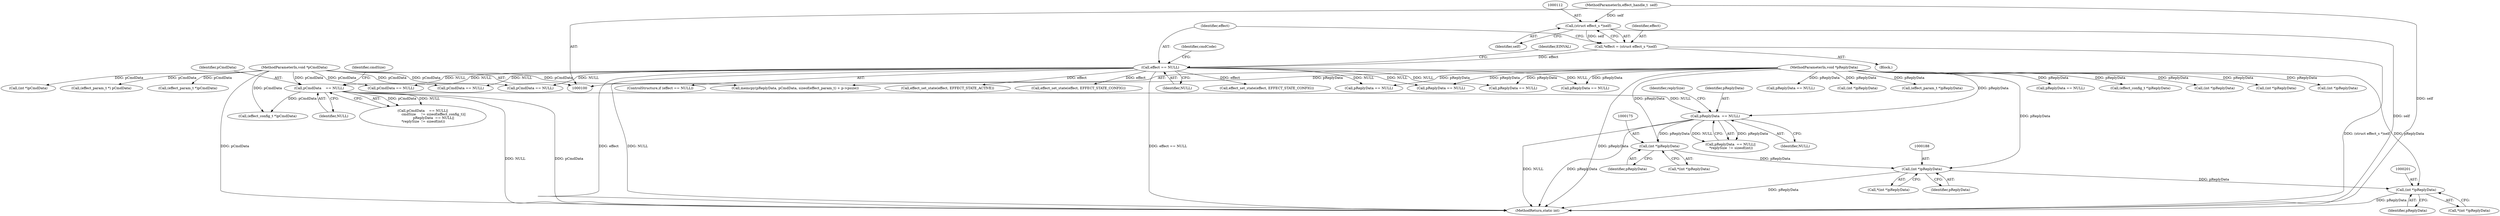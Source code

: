 digraph "0_Android_073a80800f341325932c66818ce4302b312909a4_0@pointer" {
"1000200" [label="(Call,(int *)pReplyData)"];
"1000187" [label="(Call,(int *)pReplyData)"];
"1000174" [label="(Call,(int *)pReplyData)"];
"1000158" [label="(Call,pReplyData  == NULL)"];
"1000106" [label="(MethodParameterIn,void *pReplyData)"];
"1000149" [label="(Call,pCmdData    == NULL)"];
"1000104" [label="(MethodParameterIn,void *pCmdData)"];
"1000115" [label="(Call,effect == NULL)"];
"1000109" [label="(Call,*effect = (struct effect_s *)self)"];
"1000111" [label="(Call,(struct effect_s *)self)"];
"1000101" [label="(MethodParameterIn,effect_handle_t  self)"];
"1000210" [label="(Call,pReplyData == NULL)"];
"1000116" [label="(Identifier,effect)"];
"1000200" [label="(Call,(int *)pReplyData)"];
"1000181" [label="(Call,(effect_config_t *)pCmdData)"];
"1000114" [label="(ControlStructure,if (effect == NULL))"];
"1000249" [label="(Call,pReplyData == NULL)"];
"1000163" [label="(Identifier,replySize)"];
"1000370" [label="(Call,effect_set_state(effect, EFFECT_STATE_ACTIVE))"];
"1000107" [label="(Block,)"];
"1000228" [label="(Call,(effect_config_t *)pReplyData)"];
"1000127" [label="(Call,pReplyData == NULL)"];
"1000324" [label="(Call,(effect_param_t *) pCmdData)"];
"1000342" [label="(Call,(int *)pReplyData)"];
"1000159" [label="(Identifier,pReplyData)"];
"1000149" [label="(Call,pCmdData    == NULL)"];
"1000406" [label="(Call,pCmdData == NULL)"];
"1000351" [label="(Call,pReplyData == NULL)"];
"1000377" [label="(Call,pReplyData == NULL)"];
"1000474" [label="(MethodReturn,static int)"];
"1000186" [label="(Call,*(int *)pReplyData)"];
"1000393" [label="(Call,(int *)pReplyData)"];
"1000110" [label="(Identifier,effect)"];
"1000296" [label="(Call,pCmdData == NULL)"];
"1000187" [label="(Call,(int *)pReplyData)"];
"1000106" [label="(MethodParameterIn,void *pReplyData)"];
"1000120" [label="(Identifier,EINVAL)"];
"1000396" [label="(Call,effect_set_state(effect, EFFECT_STATE_CONFIG))"];
"1000140" [label="(Call,(int *)pReplyData)"];
"1000199" [label="(Call,*(int *)pReplyData)"];
"1000202" [label="(Identifier,pReplyData)"];
"1000271" [label="(Call,memcpy(pReplyData, pCmdData, sizeof(effect_param_t) + p->psize))"];
"1000158" [label="(Call,pReplyData  == NULL)"];
"1000151" [label="(Identifier,NULL)"];
"1000176" [label="(Identifier,pReplyData)"];
"1000150" [label="(Identifier,pCmdData)"];
"1000101" [label="(MethodParameterIn,effect_handle_t  self)"];
"1000117" [label="(Identifier,NULL)"];
"1000464" [label="(Call,(int *)pCmdData)"];
"1000203" [label="(Call,effect_set_state(effect, EFFECT_STATE_CONFIG))"];
"1000154" [label="(Identifier,cmdSize)"];
"1000122" [label="(Identifier,cmdCode)"];
"1000307" [label="(Call,pReplyData == NULL)"];
"1000148" [label="(Call,pCmdData    == NULL||\n                    cmdSize     != sizeof(effect_config_t)||\n                    pReplyData  == NULL||\n *replySize  != sizeof(int))"];
"1000109" [label="(Call,*effect = (struct effect_s *)self)"];
"1000174" [label="(Call,(int *)pReplyData)"];
"1000367" [label="(Call,(int *)pReplyData)"];
"1000268" [label="(Call,(effect_param_t *)pCmdData)"];
"1000238" [label="(Call,pCmdData == NULL)"];
"1000173" [label="(Call,*(int *)pReplyData)"];
"1000104" [label="(MethodParameterIn,void *pCmdData)"];
"1000115" [label="(Call,effect == NULL)"];
"1000157" [label="(Call,pReplyData  == NULL||\n *replySize  != sizeof(int))"];
"1000111" [label="(Call,(struct effect_s *)self)"];
"1000189" [label="(Identifier,pReplyData)"];
"1000113" [label="(Identifier,self)"];
"1000160" [label="(Identifier,NULL)"];
"1000282" [label="(Call,(effect_param_t *)pReplyData)"];
"1000200" -> "1000199"  [label="AST: "];
"1000200" -> "1000202"  [label="CFG: "];
"1000201" -> "1000200"  [label="AST: "];
"1000202" -> "1000200"  [label="AST: "];
"1000199" -> "1000200"  [label="CFG: "];
"1000200" -> "1000474"  [label="DDG: pReplyData"];
"1000187" -> "1000200"  [label="DDG: pReplyData"];
"1000106" -> "1000200"  [label="DDG: pReplyData"];
"1000187" -> "1000186"  [label="AST: "];
"1000187" -> "1000189"  [label="CFG: "];
"1000188" -> "1000187"  [label="AST: "];
"1000189" -> "1000187"  [label="AST: "];
"1000186" -> "1000187"  [label="CFG: "];
"1000187" -> "1000474"  [label="DDG: pReplyData"];
"1000174" -> "1000187"  [label="DDG: pReplyData"];
"1000106" -> "1000187"  [label="DDG: pReplyData"];
"1000174" -> "1000173"  [label="AST: "];
"1000174" -> "1000176"  [label="CFG: "];
"1000175" -> "1000174"  [label="AST: "];
"1000176" -> "1000174"  [label="AST: "];
"1000173" -> "1000174"  [label="CFG: "];
"1000158" -> "1000174"  [label="DDG: pReplyData"];
"1000106" -> "1000174"  [label="DDG: pReplyData"];
"1000158" -> "1000157"  [label="AST: "];
"1000158" -> "1000160"  [label="CFG: "];
"1000159" -> "1000158"  [label="AST: "];
"1000160" -> "1000158"  [label="AST: "];
"1000163" -> "1000158"  [label="CFG: "];
"1000157" -> "1000158"  [label="CFG: "];
"1000158" -> "1000474"  [label="DDG: pReplyData"];
"1000158" -> "1000474"  [label="DDG: NULL"];
"1000158" -> "1000157"  [label="DDG: pReplyData"];
"1000158" -> "1000157"  [label="DDG: NULL"];
"1000106" -> "1000158"  [label="DDG: pReplyData"];
"1000149" -> "1000158"  [label="DDG: NULL"];
"1000106" -> "1000100"  [label="AST: "];
"1000106" -> "1000474"  [label="DDG: pReplyData"];
"1000106" -> "1000127"  [label="DDG: pReplyData"];
"1000106" -> "1000140"  [label="DDG: pReplyData"];
"1000106" -> "1000210"  [label="DDG: pReplyData"];
"1000106" -> "1000228"  [label="DDG: pReplyData"];
"1000106" -> "1000249"  [label="DDG: pReplyData"];
"1000106" -> "1000271"  [label="DDG: pReplyData"];
"1000106" -> "1000282"  [label="DDG: pReplyData"];
"1000106" -> "1000307"  [label="DDG: pReplyData"];
"1000106" -> "1000342"  [label="DDG: pReplyData"];
"1000106" -> "1000351"  [label="DDG: pReplyData"];
"1000106" -> "1000367"  [label="DDG: pReplyData"];
"1000106" -> "1000377"  [label="DDG: pReplyData"];
"1000106" -> "1000393"  [label="DDG: pReplyData"];
"1000149" -> "1000148"  [label="AST: "];
"1000149" -> "1000151"  [label="CFG: "];
"1000150" -> "1000149"  [label="AST: "];
"1000151" -> "1000149"  [label="AST: "];
"1000154" -> "1000149"  [label="CFG: "];
"1000148" -> "1000149"  [label="CFG: "];
"1000149" -> "1000474"  [label="DDG: NULL"];
"1000149" -> "1000474"  [label="DDG: pCmdData"];
"1000149" -> "1000148"  [label="DDG: pCmdData"];
"1000149" -> "1000148"  [label="DDG: NULL"];
"1000104" -> "1000149"  [label="DDG: pCmdData"];
"1000115" -> "1000149"  [label="DDG: NULL"];
"1000149" -> "1000181"  [label="DDG: pCmdData"];
"1000104" -> "1000100"  [label="AST: "];
"1000104" -> "1000474"  [label="DDG: pCmdData"];
"1000104" -> "1000181"  [label="DDG: pCmdData"];
"1000104" -> "1000238"  [label="DDG: pCmdData"];
"1000104" -> "1000268"  [label="DDG: pCmdData"];
"1000104" -> "1000271"  [label="DDG: pCmdData"];
"1000104" -> "1000296"  [label="DDG: pCmdData"];
"1000104" -> "1000324"  [label="DDG: pCmdData"];
"1000104" -> "1000406"  [label="DDG: pCmdData"];
"1000104" -> "1000464"  [label="DDG: pCmdData"];
"1000115" -> "1000114"  [label="AST: "];
"1000115" -> "1000117"  [label="CFG: "];
"1000116" -> "1000115"  [label="AST: "];
"1000117" -> "1000115"  [label="AST: "];
"1000120" -> "1000115"  [label="CFG: "];
"1000122" -> "1000115"  [label="CFG: "];
"1000115" -> "1000474"  [label="DDG: NULL"];
"1000115" -> "1000474"  [label="DDG: effect == NULL"];
"1000115" -> "1000474"  [label="DDG: effect"];
"1000109" -> "1000115"  [label="DDG: effect"];
"1000115" -> "1000127"  [label="DDG: NULL"];
"1000115" -> "1000203"  [label="DDG: effect"];
"1000115" -> "1000210"  [label="DDG: NULL"];
"1000115" -> "1000238"  [label="DDG: NULL"];
"1000115" -> "1000296"  [label="DDG: NULL"];
"1000115" -> "1000351"  [label="DDG: NULL"];
"1000115" -> "1000370"  [label="DDG: effect"];
"1000115" -> "1000377"  [label="DDG: NULL"];
"1000115" -> "1000396"  [label="DDG: effect"];
"1000115" -> "1000406"  [label="DDG: NULL"];
"1000109" -> "1000107"  [label="AST: "];
"1000109" -> "1000111"  [label="CFG: "];
"1000110" -> "1000109"  [label="AST: "];
"1000111" -> "1000109"  [label="AST: "];
"1000116" -> "1000109"  [label="CFG: "];
"1000109" -> "1000474"  [label="DDG: (struct effect_s *)self"];
"1000111" -> "1000109"  [label="DDG: self"];
"1000111" -> "1000113"  [label="CFG: "];
"1000112" -> "1000111"  [label="AST: "];
"1000113" -> "1000111"  [label="AST: "];
"1000111" -> "1000474"  [label="DDG: self"];
"1000101" -> "1000111"  [label="DDG: self"];
"1000101" -> "1000100"  [label="AST: "];
"1000101" -> "1000474"  [label="DDG: self"];
}
